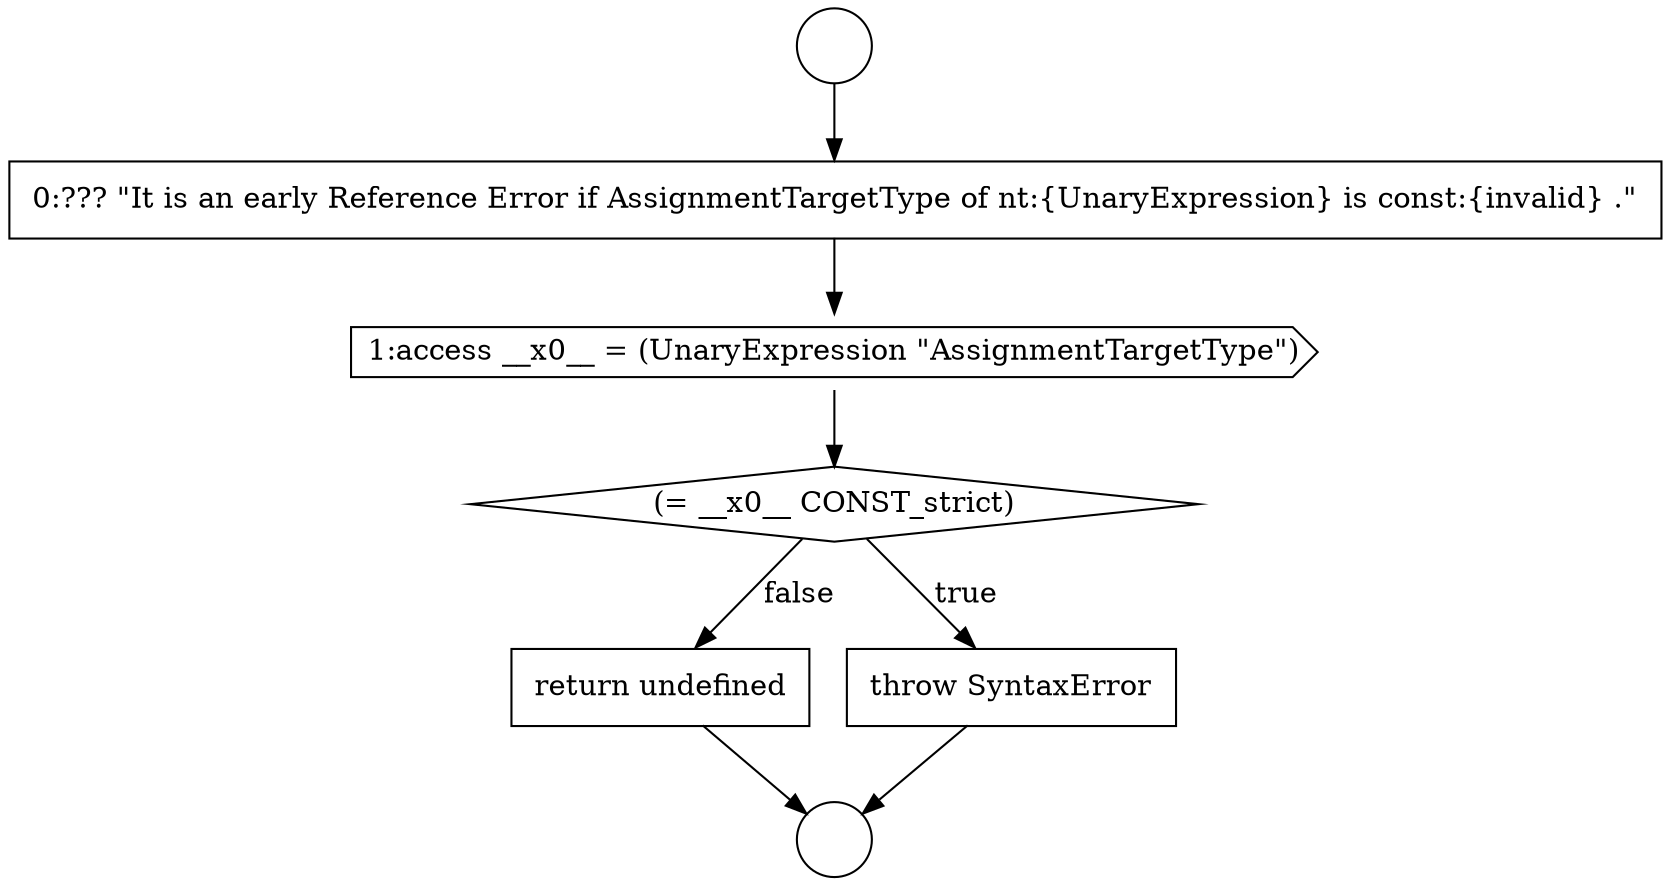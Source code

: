 digraph {
  node18585 [shape=none, margin=0, label=<<font color="black">
    <table border="0" cellborder="1" cellspacing="0" cellpadding="10">
      <tr><td align="left">return undefined</td></tr>
    </table>
  </font>> color="black" fillcolor="white" style=filled]
  node18582 [shape=cds, label=<<font color="black">1:access __x0__ = (UnaryExpression &quot;AssignmentTargetType&quot;)</font>> color="black" fillcolor="white" style=filled]
  node18581 [shape=none, margin=0, label=<<font color="black">
    <table border="0" cellborder="1" cellspacing="0" cellpadding="10">
      <tr><td align="left">0:??? &quot;It is an early Reference Error if AssignmentTargetType of nt:{UnaryExpression} is const:{invalid} .&quot;</td></tr>
    </table>
  </font>> color="black" fillcolor="white" style=filled]
  node18580 [shape=circle label=" " color="black" fillcolor="white" style=filled]
  node18584 [shape=none, margin=0, label=<<font color="black">
    <table border="0" cellborder="1" cellspacing="0" cellpadding="10">
      <tr><td align="left">throw SyntaxError</td></tr>
    </table>
  </font>> color="black" fillcolor="white" style=filled]
  node18579 [shape=circle label=" " color="black" fillcolor="white" style=filled]
  node18583 [shape=diamond, label=<<font color="black">(= __x0__ CONST_strict)</font>> color="black" fillcolor="white" style=filled]
  node18584 -> node18580 [ color="black"]
  node18583 -> node18584 [label=<<font color="black">true</font>> color="black"]
  node18583 -> node18585 [label=<<font color="black">false</font>> color="black"]
  node18585 -> node18580 [ color="black"]
  node18581 -> node18582 [ color="black"]
  node18582 -> node18583 [ color="black"]
  node18579 -> node18581 [ color="black"]
}
